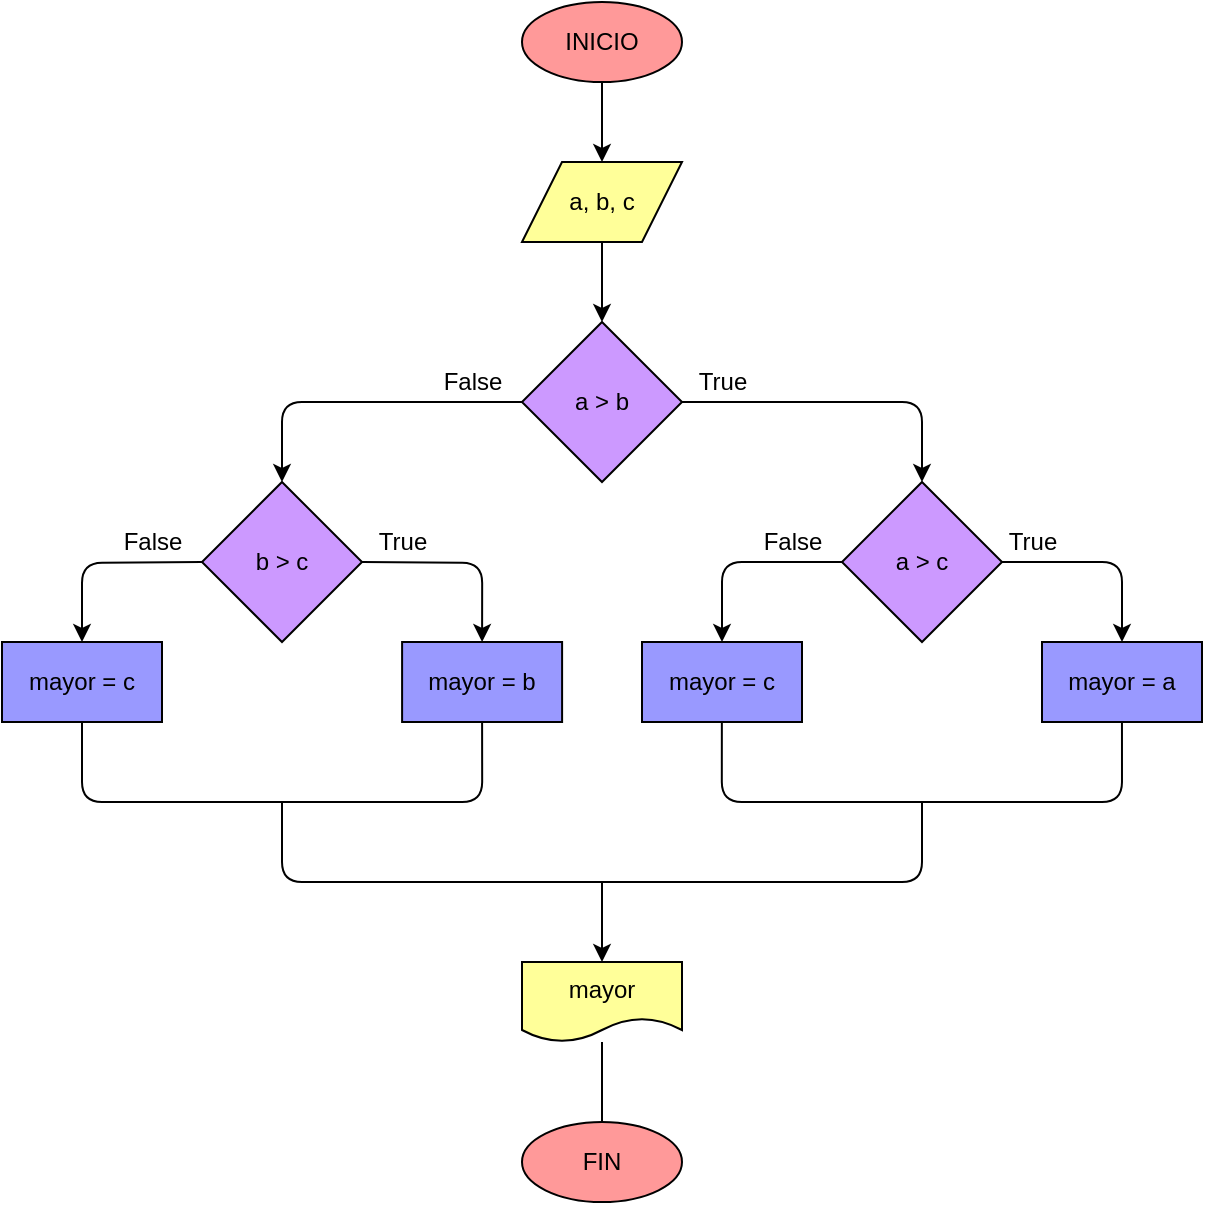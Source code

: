 <mxfile>
    <diagram id="tqcKHd1Dsh54xSuMBoH5" name="Página-1">
        <mxGraphModel dx="650" dy="516" grid="1" gridSize="10" guides="1" tooltips="1" connect="1" arrows="1" fold="1" page="1" pageScale="1" pageWidth="827" pageHeight="1169" math="0" shadow="0">
            <root>
                <mxCell id="0"/>
                <mxCell id="1" parent="0"/>
                <mxCell id="4" value="" style="edgeStyle=none;html=1;strokeColor=#000000;fontColor=#000000;" parent="1" source="2" target="3" edge="1">
                    <mxGeometry relative="1" as="geometry"/>
                </mxCell>
                <mxCell id="2" value="INICIO" style="ellipse;whiteSpace=wrap;html=1;fillColor=#FF9999;strokeColor=#000000;fontColor=#000000;" parent="1" vertex="1">
                    <mxGeometry x="400" y="80" width="80" height="40" as="geometry"/>
                </mxCell>
                <mxCell id="6" value="" style="edgeStyle=none;html=1;strokeColor=#000000;fontColor=#000000;" parent="1" source="3" target="5" edge="1">
                    <mxGeometry relative="1" as="geometry"/>
                </mxCell>
                <mxCell id="3" value="a, b, c" style="shape=parallelogram;perimeter=parallelogramPerimeter;whiteSpace=wrap;html=1;fixedSize=1;fillColor=#FFFF99;strokeColor=#000000;fontColor=#000000;" parent="1" vertex="1">
                    <mxGeometry x="400" y="160" width="80" height="40" as="geometry"/>
                </mxCell>
                <mxCell id="8" value="" style="edgeStyle=orthogonalEdgeStyle;html=1;entryX=0.5;entryY=0;entryDx=0;entryDy=0;strokeColor=#000000;fontColor=#000000;" parent="1" source="5" target="7" edge="1">
                    <mxGeometry relative="1" as="geometry"/>
                </mxCell>
                <mxCell id="14" style="edgeStyle=orthogonalEdgeStyle;html=1;exitX=0;exitY=0.5;exitDx=0;exitDy=0;entryX=0.5;entryY=0;entryDx=0;entryDy=0;strokeColor=#000000;fontColor=#000000;" parent="1" source="5" target="13" edge="1">
                    <mxGeometry relative="1" as="geometry"/>
                </mxCell>
                <mxCell id="5" value="a &amp;gt; b" style="rhombus;whiteSpace=wrap;html=1;fillColor=#CC99FF;strokeColor=#000000;fontColor=#000000;" parent="1" vertex="1">
                    <mxGeometry x="400" y="240" width="80" height="80" as="geometry"/>
                </mxCell>
                <mxCell id="10" value="" style="edgeStyle=orthogonalEdgeStyle;html=1;entryX=0.5;entryY=0;entryDx=0;entryDy=0;strokeColor=#000000;fontColor=#000000;" parent="1" source="7" target="9" edge="1">
                    <mxGeometry relative="1" as="geometry"/>
                </mxCell>
                <mxCell id="12" style="edgeStyle=orthogonalEdgeStyle;html=1;exitX=0;exitY=0.5;exitDx=0;exitDy=0;entryX=0.5;entryY=0;entryDx=0;entryDy=0;strokeColor=#000000;fontColor=#000000;" parent="1" source="7" target="11" edge="1">
                    <mxGeometry relative="1" as="geometry"/>
                </mxCell>
                <mxCell id="7" value="a &amp;gt; c" style="rhombus;whiteSpace=wrap;html=1;fillColor=#CC99FF;strokeColor=#000000;fontColor=#000000;" parent="1" vertex="1">
                    <mxGeometry x="560" y="320" width="80" height="80" as="geometry"/>
                </mxCell>
                <mxCell id="9" value="mayor = a" style="whiteSpace=wrap;html=1;fillColor=#9999FF;strokeColor=#000000;fontColor=#000000;" parent="1" vertex="1">
                    <mxGeometry x="660" y="400" width="80" height="40" as="geometry"/>
                </mxCell>
                <mxCell id="11" value="mayor = c" style="whiteSpace=wrap;html=1;fillColor=#9999FF;strokeColor=#000000;fontColor=#000000;" parent="1" vertex="1">
                    <mxGeometry x="460" y="400" width="80" height="40" as="geometry"/>
                </mxCell>
                <mxCell id="13" value="b &amp;gt; c" style="rhombus;whiteSpace=wrap;html=1;fillColor=#CC99FF;strokeColor=#000000;fontColor=#000000;" parent="1" vertex="1">
                    <mxGeometry x="240" y="320" width="80" height="80" as="geometry"/>
                </mxCell>
                <mxCell id="15" value="" style="edgeStyle=orthogonalEdgeStyle;html=1;entryX=0.5;entryY=0;entryDx=0;entryDy=0;strokeColor=#000000;fontColor=#000000;" parent="1" target="16" edge="1">
                    <mxGeometry relative="1" as="geometry">
                        <mxPoint x="320.002" y="360.048" as="sourcePoint"/>
                    </mxGeometry>
                </mxCell>
                <mxCell id="16" value="mayor = b" style="whiteSpace=wrap;html=1;fillColor=#9999FF;strokeColor=#000000;fontColor=#000000;" parent="1" vertex="1">
                    <mxGeometry x="340.05" y="400" width="80" height="40" as="geometry"/>
                </mxCell>
                <mxCell id="17" style="edgeStyle=orthogonalEdgeStyle;html=1;exitX=0;exitY=0.5;exitDx=0;exitDy=0;entryX=0.5;entryY=0;entryDx=0;entryDy=0;strokeColor=#000000;fontColor=#000000;" parent="1" target="18" edge="1">
                    <mxGeometry relative="1" as="geometry">
                        <mxPoint x="240" y="360" as="sourcePoint"/>
                    </mxGeometry>
                </mxCell>
                <mxCell id="20" style="edgeStyle=orthogonalEdgeStyle;html=1;exitX=0.5;exitY=1;exitDx=0;exitDy=0;entryX=0.5;entryY=1;entryDx=0;entryDy=0;endArrow=none;endFill=0;strokeColor=#000000;fontColor=#000000;" parent="1" source="18" target="16" edge="1">
                    <mxGeometry relative="1" as="geometry">
                        <Array as="points">
                            <mxPoint x="180" y="480"/>
                            <mxPoint x="380" y="480"/>
                        </Array>
                    </mxGeometry>
                </mxCell>
                <mxCell id="18" value="mayor = c" style="whiteSpace=wrap;html=1;fillColor=#9999FF;strokeColor=#000000;fontColor=#000000;" parent="1" vertex="1">
                    <mxGeometry x="140" y="400" width="80" height="40" as="geometry"/>
                </mxCell>
                <mxCell id="21" style="edgeStyle=orthogonalEdgeStyle;html=1;exitX=0.5;exitY=1;exitDx=0;exitDy=0;entryX=0.5;entryY=1;entryDx=0;entryDy=0;endArrow=none;endFill=0;strokeColor=#000000;fontColor=#000000;" parent="1" edge="1">
                    <mxGeometry relative="1" as="geometry">
                        <mxPoint x="499.93" y="440" as="sourcePoint"/>
                        <mxPoint x="699.98" y="440" as="targetPoint"/>
                        <Array as="points">
                            <mxPoint x="499.93" y="480"/>
                            <mxPoint x="699.93" y="480"/>
                        </Array>
                    </mxGeometry>
                </mxCell>
                <mxCell id="22" style="edgeStyle=orthogonalEdgeStyle;html=1;endArrow=none;endFill=0;strokeColor=#000000;fontColor=#000000;" parent="1" edge="1">
                    <mxGeometry relative="1" as="geometry">
                        <mxPoint x="280" y="480" as="sourcePoint"/>
                        <mxPoint x="600" y="480" as="targetPoint"/>
                        <Array as="points">
                            <mxPoint x="280" y="480"/>
                            <mxPoint x="280" y="520"/>
                            <mxPoint x="600" y="520"/>
                        </Array>
                    </mxGeometry>
                </mxCell>
                <mxCell id="26" value="" style="edgeStyle=orthogonalEdgeStyle;html=1;endArrow=none;endFill=0;strokeColor=#000000;fontColor=#000000;" parent="1" source="23" target="25" edge="1">
                    <mxGeometry relative="1" as="geometry"/>
                </mxCell>
                <mxCell id="23" value="mayor" style="shape=document;whiteSpace=wrap;html=1;boundedLbl=1;fillColor=#FFFF99;strokeColor=#000000;fontColor=#000000;" parent="1" vertex="1">
                    <mxGeometry x="400" y="560" width="80" height="40" as="geometry"/>
                </mxCell>
                <mxCell id="24" value="" style="endArrow=classic;html=1;entryX=0.5;entryY=0;entryDx=0;entryDy=0;strokeColor=#000000;fontColor=#000000;" parent="1" target="23" edge="1">
                    <mxGeometry width="50" height="50" relative="1" as="geometry">
                        <mxPoint x="440" y="520" as="sourcePoint"/>
                        <mxPoint x="490" y="530" as="targetPoint"/>
                    </mxGeometry>
                </mxCell>
                <mxCell id="25" value="FIN" style="ellipse;whiteSpace=wrap;html=1;fillColor=#FF9999;strokeColor=#000000;fontColor=#000000;" parent="1" vertex="1">
                    <mxGeometry x="400" y="640" width="80" height="40" as="geometry"/>
                </mxCell>
                <mxCell id="27" value="True" style="text;html=1;align=center;verticalAlign=middle;resizable=0;points=[];autosize=1;strokeColor=none;fillColor=none;fontColor=#000000;" parent="1" vertex="1">
                    <mxGeometry x="480" y="260" width="40" height="20" as="geometry"/>
                </mxCell>
                <mxCell id="28" value="False" style="text;html=1;align=center;verticalAlign=middle;resizable=0;points=[];autosize=1;strokeColor=none;fillColor=none;fontColor=#000000;" parent="1" vertex="1">
                    <mxGeometry x="350" y="260" width="50" height="20" as="geometry"/>
                </mxCell>
                <mxCell id="29" value="True" style="text;html=1;align=center;verticalAlign=middle;resizable=0;points=[];autosize=1;strokeColor=none;fillColor=none;fontColor=#000000;" parent="1" vertex="1">
                    <mxGeometry x="634.95" y="340" width="40" height="20" as="geometry"/>
                </mxCell>
                <mxCell id="31" value="True" style="text;html=1;align=center;verticalAlign=middle;resizable=0;points=[];autosize=1;strokeColor=none;fillColor=none;fontColor=#000000;" parent="1" vertex="1">
                    <mxGeometry x="320.0" y="340" width="40" height="20" as="geometry"/>
                </mxCell>
                <mxCell id="32" value="False" style="text;html=1;align=center;verticalAlign=middle;resizable=0;points=[];autosize=1;strokeColor=none;fillColor=none;fontColor=#000000;" parent="1" vertex="1">
                    <mxGeometry x="190" y="340" width="50" height="20" as="geometry"/>
                </mxCell>
                <mxCell id="33" value="False" style="text;html=1;align=center;verticalAlign=middle;resizable=0;points=[];autosize=1;strokeColor=none;fillColor=none;fontColor=#000000;" parent="1" vertex="1">
                    <mxGeometry x="510" y="340" width="50" height="20" as="geometry"/>
                </mxCell>
            </root>
        </mxGraphModel>
    </diagram>
</mxfile>